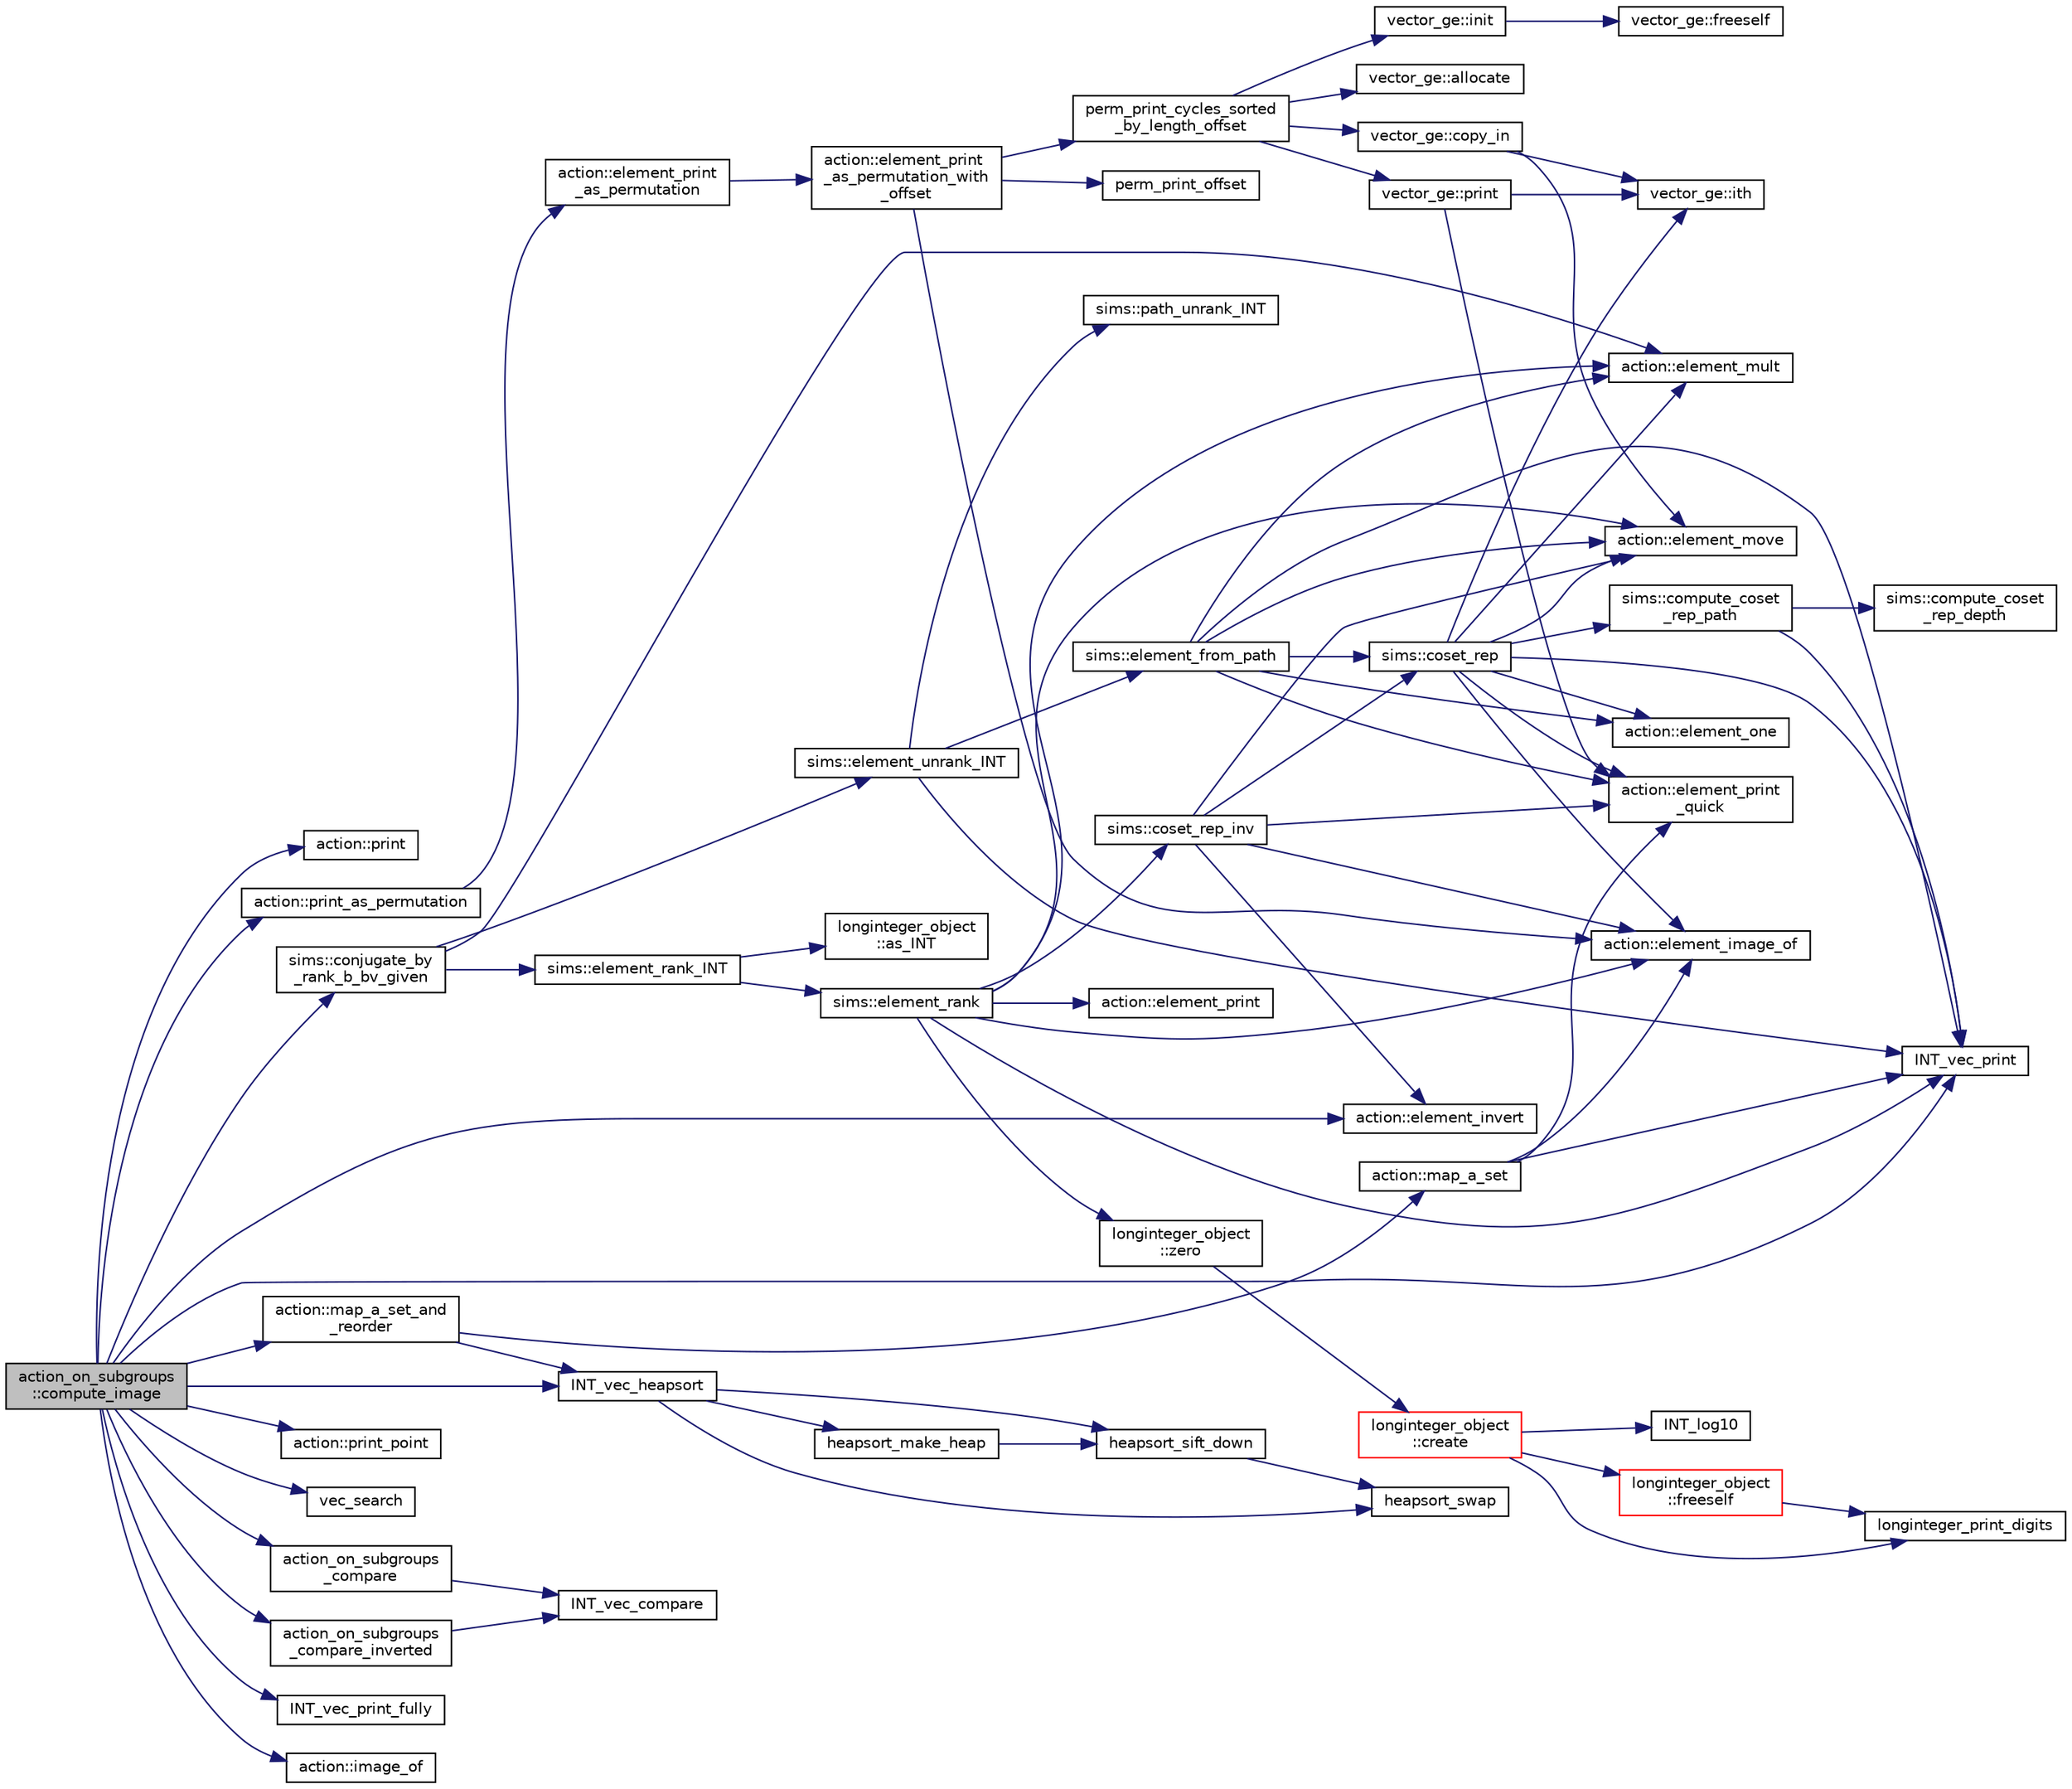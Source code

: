 digraph "action_on_subgroups::compute_image"
{
  edge [fontname="Helvetica",fontsize="10",labelfontname="Helvetica",labelfontsize="10"];
  node [fontname="Helvetica",fontsize="10",shape=record];
  rankdir="LR";
  Node7 [label="action_on_subgroups\l::compute_image",height=0.2,width=0.4,color="black", fillcolor="grey75", style="filled", fontcolor="black"];
  Node7 -> Node8 [color="midnightblue",fontsize="10",style="solid",fontname="Helvetica"];
  Node8 [label="action::print",height=0.2,width=0.4,color="black", fillcolor="white", style="filled",URL="$d2/d86/classaction.html#ae4159079fcf493e0e110c2114cc0a52d"];
  Node7 -> Node9 [color="midnightblue",fontsize="10",style="solid",fontname="Helvetica"];
  Node9 [label="action::print_as_permutation",height=0.2,width=0.4,color="black", fillcolor="white", style="filled",URL="$d2/d86/classaction.html#a01bb17b754c12f5b5d90f9d908e2a338"];
  Node9 -> Node10 [color="midnightblue",fontsize="10",style="solid",fontname="Helvetica"];
  Node10 [label="action::element_print\l_as_permutation",height=0.2,width=0.4,color="black", fillcolor="white", style="filled",URL="$d2/d86/classaction.html#a2975618a8203187b688a67c947150bb8"];
  Node10 -> Node11 [color="midnightblue",fontsize="10",style="solid",fontname="Helvetica"];
  Node11 [label="action::element_print\l_as_permutation_with\l_offset",height=0.2,width=0.4,color="black", fillcolor="white", style="filled",URL="$d2/d86/classaction.html#addd61d869434abaad431124a6d858396"];
  Node11 -> Node12 [color="midnightblue",fontsize="10",style="solid",fontname="Helvetica"];
  Node12 [label="action::element_image_of",height=0.2,width=0.4,color="black", fillcolor="white", style="filled",URL="$d2/d86/classaction.html#ae09559d4537a048fc860f8a74a31393d"];
  Node11 -> Node13 [color="midnightblue",fontsize="10",style="solid",fontname="Helvetica"];
  Node13 [label="perm_print_offset",height=0.2,width=0.4,color="black", fillcolor="white", style="filled",URL="$d2/d7c/combinatorics_8_c.html#ab87deef2ba9e4d2ce386a19eeaffecf3"];
  Node11 -> Node14 [color="midnightblue",fontsize="10",style="solid",fontname="Helvetica"];
  Node14 [label="perm_print_cycles_sorted\l_by_length_offset",height=0.2,width=0.4,color="black", fillcolor="white", style="filled",URL="$d5/d90/action__global_8_c.html#a9d1f2e34879c04dbc45d08984a8066e3"];
  Node14 -> Node15 [color="midnightblue",fontsize="10",style="solid",fontname="Helvetica"];
  Node15 [label="vector_ge::init",height=0.2,width=0.4,color="black", fillcolor="white", style="filled",URL="$d4/d6e/classvector__ge.html#afe1d6befd1f1501e6be34afbaa9d30a8"];
  Node15 -> Node16 [color="midnightblue",fontsize="10",style="solid",fontname="Helvetica"];
  Node16 [label="vector_ge::freeself",height=0.2,width=0.4,color="black", fillcolor="white", style="filled",URL="$d4/d6e/classvector__ge.html#aa002e4b715cc73a9b8b367d29700b452"];
  Node14 -> Node17 [color="midnightblue",fontsize="10",style="solid",fontname="Helvetica"];
  Node17 [label="vector_ge::allocate",height=0.2,width=0.4,color="black", fillcolor="white", style="filled",URL="$d4/d6e/classvector__ge.html#a35b062a9201b30f0a87bf87702d243ae"];
  Node14 -> Node18 [color="midnightblue",fontsize="10",style="solid",fontname="Helvetica"];
  Node18 [label="vector_ge::copy_in",height=0.2,width=0.4,color="black", fillcolor="white", style="filled",URL="$d4/d6e/classvector__ge.html#ad02ebf2d4e8bbf095685aea921999145"];
  Node18 -> Node19 [color="midnightblue",fontsize="10",style="solid",fontname="Helvetica"];
  Node19 [label="vector_ge::ith",height=0.2,width=0.4,color="black", fillcolor="white", style="filled",URL="$d4/d6e/classvector__ge.html#a1ff002e8b746a9beb119d57dcd4a15ff"];
  Node18 -> Node20 [color="midnightblue",fontsize="10",style="solid",fontname="Helvetica"];
  Node20 [label="action::element_move",height=0.2,width=0.4,color="black", fillcolor="white", style="filled",URL="$d2/d86/classaction.html#a550947491bbb534d3d7951f50198a874"];
  Node14 -> Node21 [color="midnightblue",fontsize="10",style="solid",fontname="Helvetica"];
  Node21 [label="vector_ge::print",height=0.2,width=0.4,color="black", fillcolor="white", style="filled",URL="$d4/d6e/classvector__ge.html#a0d260cce035c20b32d7989c50670aa8a"];
  Node21 -> Node22 [color="midnightblue",fontsize="10",style="solid",fontname="Helvetica"];
  Node22 [label="action::element_print\l_quick",height=0.2,width=0.4,color="black", fillcolor="white", style="filled",URL="$d2/d86/classaction.html#a4844680cf6750396f76494a28655265b"];
  Node21 -> Node19 [color="midnightblue",fontsize="10",style="solid",fontname="Helvetica"];
  Node7 -> Node23 [color="midnightblue",fontsize="10",style="solid",fontname="Helvetica"];
  Node23 [label="INT_vec_print",height=0.2,width=0.4,color="black", fillcolor="white", style="filled",URL="$df/dbf/sajeeb_8_c.html#a79a5901af0b47dd0d694109543c027fe"];
  Node7 -> Node24 [color="midnightblue",fontsize="10",style="solid",fontname="Helvetica"];
  Node24 [label="action::print_point",height=0.2,width=0.4,color="black", fillcolor="white", style="filled",URL="$d2/d86/classaction.html#a85ae5eb443c2b03b1127ec9631ce7c57"];
  Node7 -> Node25 [color="midnightblue",fontsize="10",style="solid",fontname="Helvetica"];
  Node25 [label="action::element_invert",height=0.2,width=0.4,color="black", fillcolor="white", style="filled",URL="$d2/d86/classaction.html#aa4bd01e338497714586636751fcef436"];
  Node7 -> Node26 [color="midnightblue",fontsize="10",style="solid",fontname="Helvetica"];
  Node26 [label="sims::conjugate_by\l_rank_b_bv_given",height=0.2,width=0.4,color="black", fillcolor="white", style="filled",URL="$d9/df3/classsims.html#ab5d31beb4b697e7c5cb05c530caae96a"];
  Node26 -> Node27 [color="midnightblue",fontsize="10",style="solid",fontname="Helvetica"];
  Node27 [label="sims::element_unrank_INT",height=0.2,width=0.4,color="black", fillcolor="white", style="filled",URL="$d9/df3/classsims.html#a435d84bb7bf7292f14593b2a4344151f"];
  Node27 -> Node28 [color="midnightblue",fontsize="10",style="solid",fontname="Helvetica"];
  Node28 [label="sims::path_unrank_INT",height=0.2,width=0.4,color="black", fillcolor="white", style="filled",URL="$d9/df3/classsims.html#a8ae2ffa971c2aac809d83c18e4e91926"];
  Node27 -> Node23 [color="midnightblue",fontsize="10",style="solid",fontname="Helvetica"];
  Node27 -> Node29 [color="midnightblue",fontsize="10",style="solid",fontname="Helvetica"];
  Node29 [label="sims::element_from_path",height=0.2,width=0.4,color="black", fillcolor="white", style="filled",URL="$d9/df3/classsims.html#a4a9bc25b1b8e61ba34d6d3d9f9fb8ab8"];
  Node29 -> Node23 [color="midnightblue",fontsize="10",style="solid",fontname="Helvetica"];
  Node29 -> Node30 [color="midnightblue",fontsize="10",style="solid",fontname="Helvetica"];
  Node30 [label="action::element_one",height=0.2,width=0.4,color="black", fillcolor="white", style="filled",URL="$d2/d86/classaction.html#a780a105daf04d6d1fe7e2f63b3c88e3b"];
  Node29 -> Node31 [color="midnightblue",fontsize="10",style="solid",fontname="Helvetica"];
  Node31 [label="sims::coset_rep",height=0.2,width=0.4,color="black", fillcolor="white", style="filled",URL="$d9/df3/classsims.html#a3d669dba4d005cd2399388f27f44cd04"];
  Node31 -> Node32 [color="midnightblue",fontsize="10",style="solid",fontname="Helvetica"];
  Node32 [label="sims::compute_coset\l_rep_path",height=0.2,width=0.4,color="black", fillcolor="white", style="filled",URL="$d9/df3/classsims.html#a22a53a24eb86dcfe54cb3588776a4d96"];
  Node32 -> Node33 [color="midnightblue",fontsize="10",style="solid",fontname="Helvetica"];
  Node33 [label="sims::compute_coset\l_rep_depth",height=0.2,width=0.4,color="black", fillcolor="white", style="filled",URL="$d9/df3/classsims.html#abfeb782bd253f1df5253486afb120f6f"];
  Node32 -> Node23 [color="midnightblue",fontsize="10",style="solid",fontname="Helvetica"];
  Node31 -> Node23 [color="midnightblue",fontsize="10",style="solid",fontname="Helvetica"];
  Node31 -> Node30 [color="midnightblue",fontsize="10",style="solid",fontname="Helvetica"];
  Node31 -> Node19 [color="midnightblue",fontsize="10",style="solid",fontname="Helvetica"];
  Node31 -> Node22 [color="midnightblue",fontsize="10",style="solid",fontname="Helvetica"];
  Node31 -> Node34 [color="midnightblue",fontsize="10",style="solid",fontname="Helvetica"];
  Node34 [label="action::element_mult",height=0.2,width=0.4,color="black", fillcolor="white", style="filled",URL="$d2/d86/classaction.html#ae9e36b2cae1f0f7bd7144097fa9a34b3"];
  Node31 -> Node20 [color="midnightblue",fontsize="10",style="solid",fontname="Helvetica"];
  Node31 -> Node12 [color="midnightblue",fontsize="10",style="solid",fontname="Helvetica"];
  Node29 -> Node22 [color="midnightblue",fontsize="10",style="solid",fontname="Helvetica"];
  Node29 -> Node34 [color="midnightblue",fontsize="10",style="solid",fontname="Helvetica"];
  Node29 -> Node20 [color="midnightblue",fontsize="10",style="solid",fontname="Helvetica"];
  Node26 -> Node34 [color="midnightblue",fontsize="10",style="solid",fontname="Helvetica"];
  Node26 -> Node35 [color="midnightblue",fontsize="10",style="solid",fontname="Helvetica"];
  Node35 [label="sims::element_rank_INT",height=0.2,width=0.4,color="black", fillcolor="white", style="filled",URL="$d9/df3/classsims.html#a8ff29017c518c9ed459a7ea9eade2974"];
  Node35 -> Node36 [color="midnightblue",fontsize="10",style="solid",fontname="Helvetica"];
  Node36 [label="sims::element_rank",height=0.2,width=0.4,color="black", fillcolor="white", style="filled",URL="$d9/df3/classsims.html#a00fb332192d01becb17b6a059482fc8d"];
  Node36 -> Node20 [color="midnightblue",fontsize="10",style="solid",fontname="Helvetica"];
  Node36 -> Node37 [color="midnightblue",fontsize="10",style="solid",fontname="Helvetica"];
  Node37 [label="longinteger_object\l::zero",height=0.2,width=0.4,color="black", fillcolor="white", style="filled",URL="$dd/d7e/classlonginteger__object.html#a6cdf946c2eb5e3e71ffb534716fa8a86"];
  Node37 -> Node38 [color="midnightblue",fontsize="10",style="solid",fontname="Helvetica"];
  Node38 [label="longinteger_object\l::create",height=0.2,width=0.4,color="red", fillcolor="white", style="filled",URL="$dd/d7e/classlonginteger__object.html#a95d2eebc60849c3963a49298b1f498c2"];
  Node38 -> Node39 [color="midnightblue",fontsize="10",style="solid",fontname="Helvetica"];
  Node39 [label="longinteger_object\l::freeself",height=0.2,width=0.4,color="red", fillcolor="white", style="filled",URL="$dd/d7e/classlonginteger__object.html#a06450f8c4795d81da6d680830ef958a1"];
  Node39 -> Node40 [color="midnightblue",fontsize="10",style="solid",fontname="Helvetica"];
  Node40 [label="longinteger_print_digits",height=0.2,width=0.4,color="black", fillcolor="white", style="filled",URL="$de/dc5/algebra__and__number__theory_8h.html#ac2bac7b12f5b6440b8dad275cd7a157d"];
  Node38 -> Node43 [color="midnightblue",fontsize="10",style="solid",fontname="Helvetica"];
  Node43 [label="INT_log10",height=0.2,width=0.4,color="black", fillcolor="white", style="filled",URL="$de/dc5/algebra__and__number__theory_8h.html#a98bc0a6c562370a355165d2538dac250"];
  Node38 -> Node40 [color="midnightblue",fontsize="10",style="solid",fontname="Helvetica"];
  Node36 -> Node12 [color="midnightblue",fontsize="10",style="solid",fontname="Helvetica"];
  Node36 -> Node23 [color="midnightblue",fontsize="10",style="solid",fontname="Helvetica"];
  Node36 -> Node44 [color="midnightblue",fontsize="10",style="solid",fontname="Helvetica"];
  Node44 [label="action::element_print",height=0.2,width=0.4,color="black", fillcolor="white", style="filled",URL="$d2/d86/classaction.html#ae38c3ef3c1125213733d63c6fc3c40cd"];
  Node36 -> Node45 [color="midnightblue",fontsize="10",style="solid",fontname="Helvetica"];
  Node45 [label="sims::coset_rep_inv",height=0.2,width=0.4,color="black", fillcolor="white", style="filled",URL="$d9/df3/classsims.html#a388f523d4ec997fce4e9ede924de99b9"];
  Node45 -> Node31 [color="midnightblue",fontsize="10",style="solid",fontname="Helvetica"];
  Node45 -> Node22 [color="midnightblue",fontsize="10",style="solid",fontname="Helvetica"];
  Node45 -> Node12 [color="midnightblue",fontsize="10",style="solid",fontname="Helvetica"];
  Node45 -> Node25 [color="midnightblue",fontsize="10",style="solid",fontname="Helvetica"];
  Node45 -> Node20 [color="midnightblue",fontsize="10",style="solid",fontname="Helvetica"];
  Node36 -> Node34 [color="midnightblue",fontsize="10",style="solid",fontname="Helvetica"];
  Node35 -> Node46 [color="midnightblue",fontsize="10",style="solid",fontname="Helvetica"];
  Node46 [label="longinteger_object\l::as_INT",height=0.2,width=0.4,color="black", fillcolor="white", style="filled",URL="$dd/d7e/classlonginteger__object.html#afb992d4679a6741acc63c8bcba27971e"];
  Node7 -> Node47 [color="midnightblue",fontsize="10",style="solid",fontname="Helvetica"];
  Node47 [label="INT_vec_heapsort",height=0.2,width=0.4,color="black", fillcolor="white", style="filled",URL="$d5/de2/foundations_2data__structures_2data__structures_8h.html#a3590ad9987f801fbfc94634300182f39"];
  Node47 -> Node48 [color="midnightblue",fontsize="10",style="solid",fontname="Helvetica"];
  Node48 [label="heapsort_make_heap",height=0.2,width=0.4,color="black", fillcolor="white", style="filled",URL="$d4/dd7/sorting_8_c.html#a42f24453d7d77eeb1338ebd1a13cfdbb"];
  Node48 -> Node49 [color="midnightblue",fontsize="10",style="solid",fontname="Helvetica"];
  Node49 [label="heapsort_sift_down",height=0.2,width=0.4,color="black", fillcolor="white", style="filled",URL="$d4/dd7/sorting_8_c.html#a65cbb1a6a3f01f511673705437ddc18b"];
  Node49 -> Node50 [color="midnightblue",fontsize="10",style="solid",fontname="Helvetica"];
  Node50 [label="heapsort_swap",height=0.2,width=0.4,color="black", fillcolor="white", style="filled",URL="$d4/dd7/sorting_8_c.html#a8f048362e6065297b19b6975bcbbfcc6"];
  Node47 -> Node50 [color="midnightblue",fontsize="10",style="solid",fontname="Helvetica"];
  Node47 -> Node49 [color="midnightblue",fontsize="10",style="solid",fontname="Helvetica"];
  Node7 -> Node51 [color="midnightblue",fontsize="10",style="solid",fontname="Helvetica"];
  Node51 [label="action::map_a_set_and\l_reorder",height=0.2,width=0.4,color="black", fillcolor="white", style="filled",URL="$d2/d86/classaction.html#affe38c85a0ff3cb34d233afa7b4aea35"];
  Node51 -> Node52 [color="midnightblue",fontsize="10",style="solid",fontname="Helvetica"];
  Node52 [label="action::map_a_set",height=0.2,width=0.4,color="black", fillcolor="white", style="filled",URL="$d2/d86/classaction.html#a600e542e5aeca2a46f18110e027947e0"];
  Node52 -> Node22 [color="midnightblue",fontsize="10",style="solid",fontname="Helvetica"];
  Node52 -> Node23 [color="midnightblue",fontsize="10",style="solid",fontname="Helvetica"];
  Node52 -> Node12 [color="midnightblue",fontsize="10",style="solid",fontname="Helvetica"];
  Node51 -> Node47 [color="midnightblue",fontsize="10",style="solid",fontname="Helvetica"];
  Node7 -> Node53 [color="midnightblue",fontsize="10",style="solid",fontname="Helvetica"];
  Node53 [label="vec_search",height=0.2,width=0.4,color="black", fillcolor="white", style="filled",URL="$d5/de2/foundations_2data__structures_2data__structures_8h.html#a2d4becb500cd39649c49f94188b31bc5"];
  Node7 -> Node54 [color="midnightblue",fontsize="10",style="solid",fontname="Helvetica"];
  Node54 [label="action_on_subgroups\l_compare_inverted",height=0.2,width=0.4,color="black", fillcolor="white", style="filled",URL="$d3/df4/action__on__subgroups_8_c.html#abfbf8b6ad3534d68687452503d460629"];
  Node54 -> Node55 [color="midnightblue",fontsize="10",style="solid",fontname="Helvetica"];
  Node55 [label="INT_vec_compare",height=0.2,width=0.4,color="black", fillcolor="white", style="filled",URL="$d5/de2/foundations_2data__structures_2data__structures_8h.html#ac1a17fca23fb4a338aef8547a4c2fded"];
  Node7 -> Node56 [color="midnightblue",fontsize="10",style="solid",fontname="Helvetica"];
  Node56 [label="INT_vec_print_fully",height=0.2,width=0.4,color="black", fillcolor="white", style="filled",URL="$df/dbf/sajeeb_8_c.html#aff2e5a86c89315b7cec22a5a77f94a25"];
  Node7 -> Node57 [color="midnightblue",fontsize="10",style="solid",fontname="Helvetica"];
  Node57 [label="action::image_of",height=0.2,width=0.4,color="black", fillcolor="white", style="filled",URL="$d2/d86/classaction.html#a094e1e6414725c771c91ea0e92342de6"];
  Node7 -> Node58 [color="midnightblue",fontsize="10",style="solid",fontname="Helvetica"];
  Node58 [label="action_on_subgroups\l_compare",height=0.2,width=0.4,color="black", fillcolor="white", style="filled",URL="$d3/df4/action__on__subgroups_8_c.html#a4edd2daedf9740528b0ec94985c5d997"];
  Node58 -> Node55 [color="midnightblue",fontsize="10",style="solid",fontname="Helvetica"];
}
